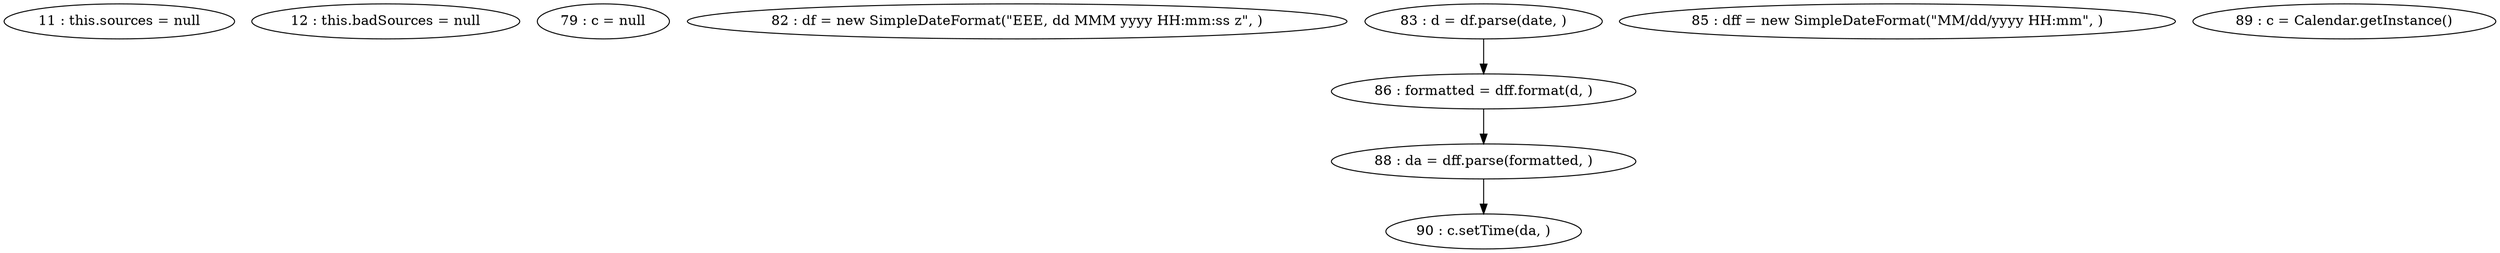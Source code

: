 digraph G {
"11 : this.sources = null"
"12 : this.badSources = null"
"79 : c = null"
"82 : df = new SimpleDateFormat(\"EEE, dd MMM yyyy HH:mm:ss z\", )"
"83 : d = df.parse(date, )"
"83 : d = df.parse(date, )" -> "86 : formatted = dff.format(d, )"
"85 : dff = new SimpleDateFormat(\"MM/dd/yyyy HH:mm\", )"
"86 : formatted = dff.format(d, )"
"86 : formatted = dff.format(d, )" -> "88 : da = dff.parse(formatted, )"
"88 : da = dff.parse(formatted, )"
"88 : da = dff.parse(formatted, )" -> "90 : c.setTime(da, )"
"89 : c = Calendar.getInstance()"
"90 : c.setTime(da, )"
}